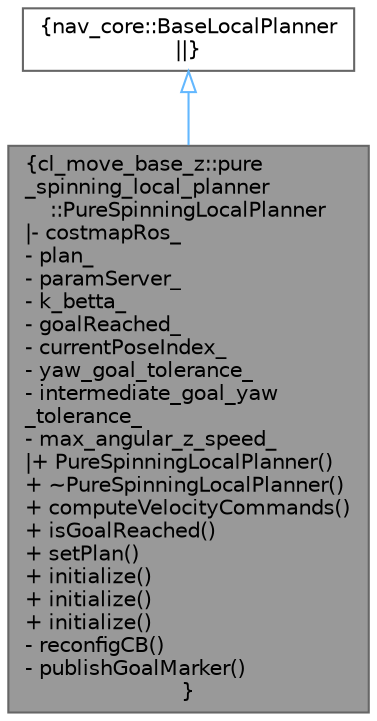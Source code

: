digraph "cl_move_base_z::pure_spinning_local_planner::PureSpinningLocalPlanner"
{
 // LATEX_PDF_SIZE
  bgcolor="transparent";
  edge [fontname=Helvetica,fontsize=10,labelfontname=Helvetica,labelfontsize=10];
  node [fontname=Helvetica,fontsize=10,shape=box,height=0.2,width=0.4];
  Node1 [label="{cl_move_base_z::pure\l_spinning_local_planner\l::PureSpinningLocalPlanner\n|- costmapRos_\l- plan_\l- paramServer_\l- k_betta_\l- goalReached_\l- currentPoseIndex_\l- yaw_goal_tolerance_\l- intermediate_goal_yaw\l_tolerance_\l- max_angular_z_speed_\l|+ PureSpinningLocalPlanner()\l+ ~PureSpinningLocalPlanner()\l+ computeVelocityCommands()\l+ isGoalReached()\l+ setPlan()\l+ initialize()\l+ initialize()\l+ initialize()\l- reconfigCB()\l- publishGoalMarker()\l}",height=0.2,width=0.4,color="gray40", fillcolor="grey60", style="filled", fontcolor="black",tooltip=" "];
  Node2 -> Node1 [dir="back",color="steelblue1",style="solid",arrowtail="onormal"];
  Node2 [label="{nav_core::BaseLocalPlanner\n||}",height=0.2,width=0.4,color="gray40", fillcolor="white", style="filled",tooltip=" "];
}
